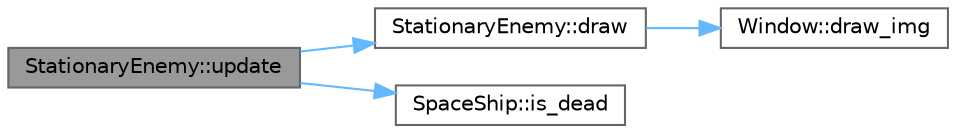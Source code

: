 digraph "StationaryEnemy::update"
{
 // LATEX_PDF_SIZE
  bgcolor="transparent";
  edge [fontname=Helvetica,fontsize=10,labelfontname=Helvetica,labelfontsize=10];
  node [fontname=Helvetica,fontsize=10,shape=box,height=0.2,width=0.4];
  rankdir="LR";
  Node1 [id="Node000001",label="StationaryEnemy::update",height=0.2,width=0.4,color="gray40", fillcolor="grey60", style="filled", fontcolor="black",tooltip=" "];
  Node1 -> Node2 [id="edge1_Node000001_Node000002",color="steelblue1",style="solid",tooltip=" "];
  Node2 [id="Node000002",label="StationaryEnemy::draw",height=0.2,width=0.4,color="grey40", fillcolor="white", style="filled",URL="$class_stationary_enemy.html#afdf465cb052b3fbcddde3cef870e33b1",tooltip=" "];
  Node2 -> Node3 [id="edge2_Node000002_Node000003",color="steelblue1",style="solid",tooltip=" "];
  Node3 [id="Node000003",label="Window::draw_img",height=0.2,width=0.4,color="grey40", fillcolor="white", style="filled",URL="$class_window.html#a48e73a0367542100ebbccde2af7a49e8",tooltip=" "];
  Node1 -> Node4 [id="edge3_Node000001_Node000004",color="steelblue1",style="solid",tooltip=" "];
  Node4 [id="Node000004",label="SpaceShip::is_dead",height=0.2,width=0.4,color="grey40", fillcolor="white", style="filled",URL="$class_space_ship.html#ac29face41990d5e8629fc535eb3e37ee",tooltip=" "];
}
